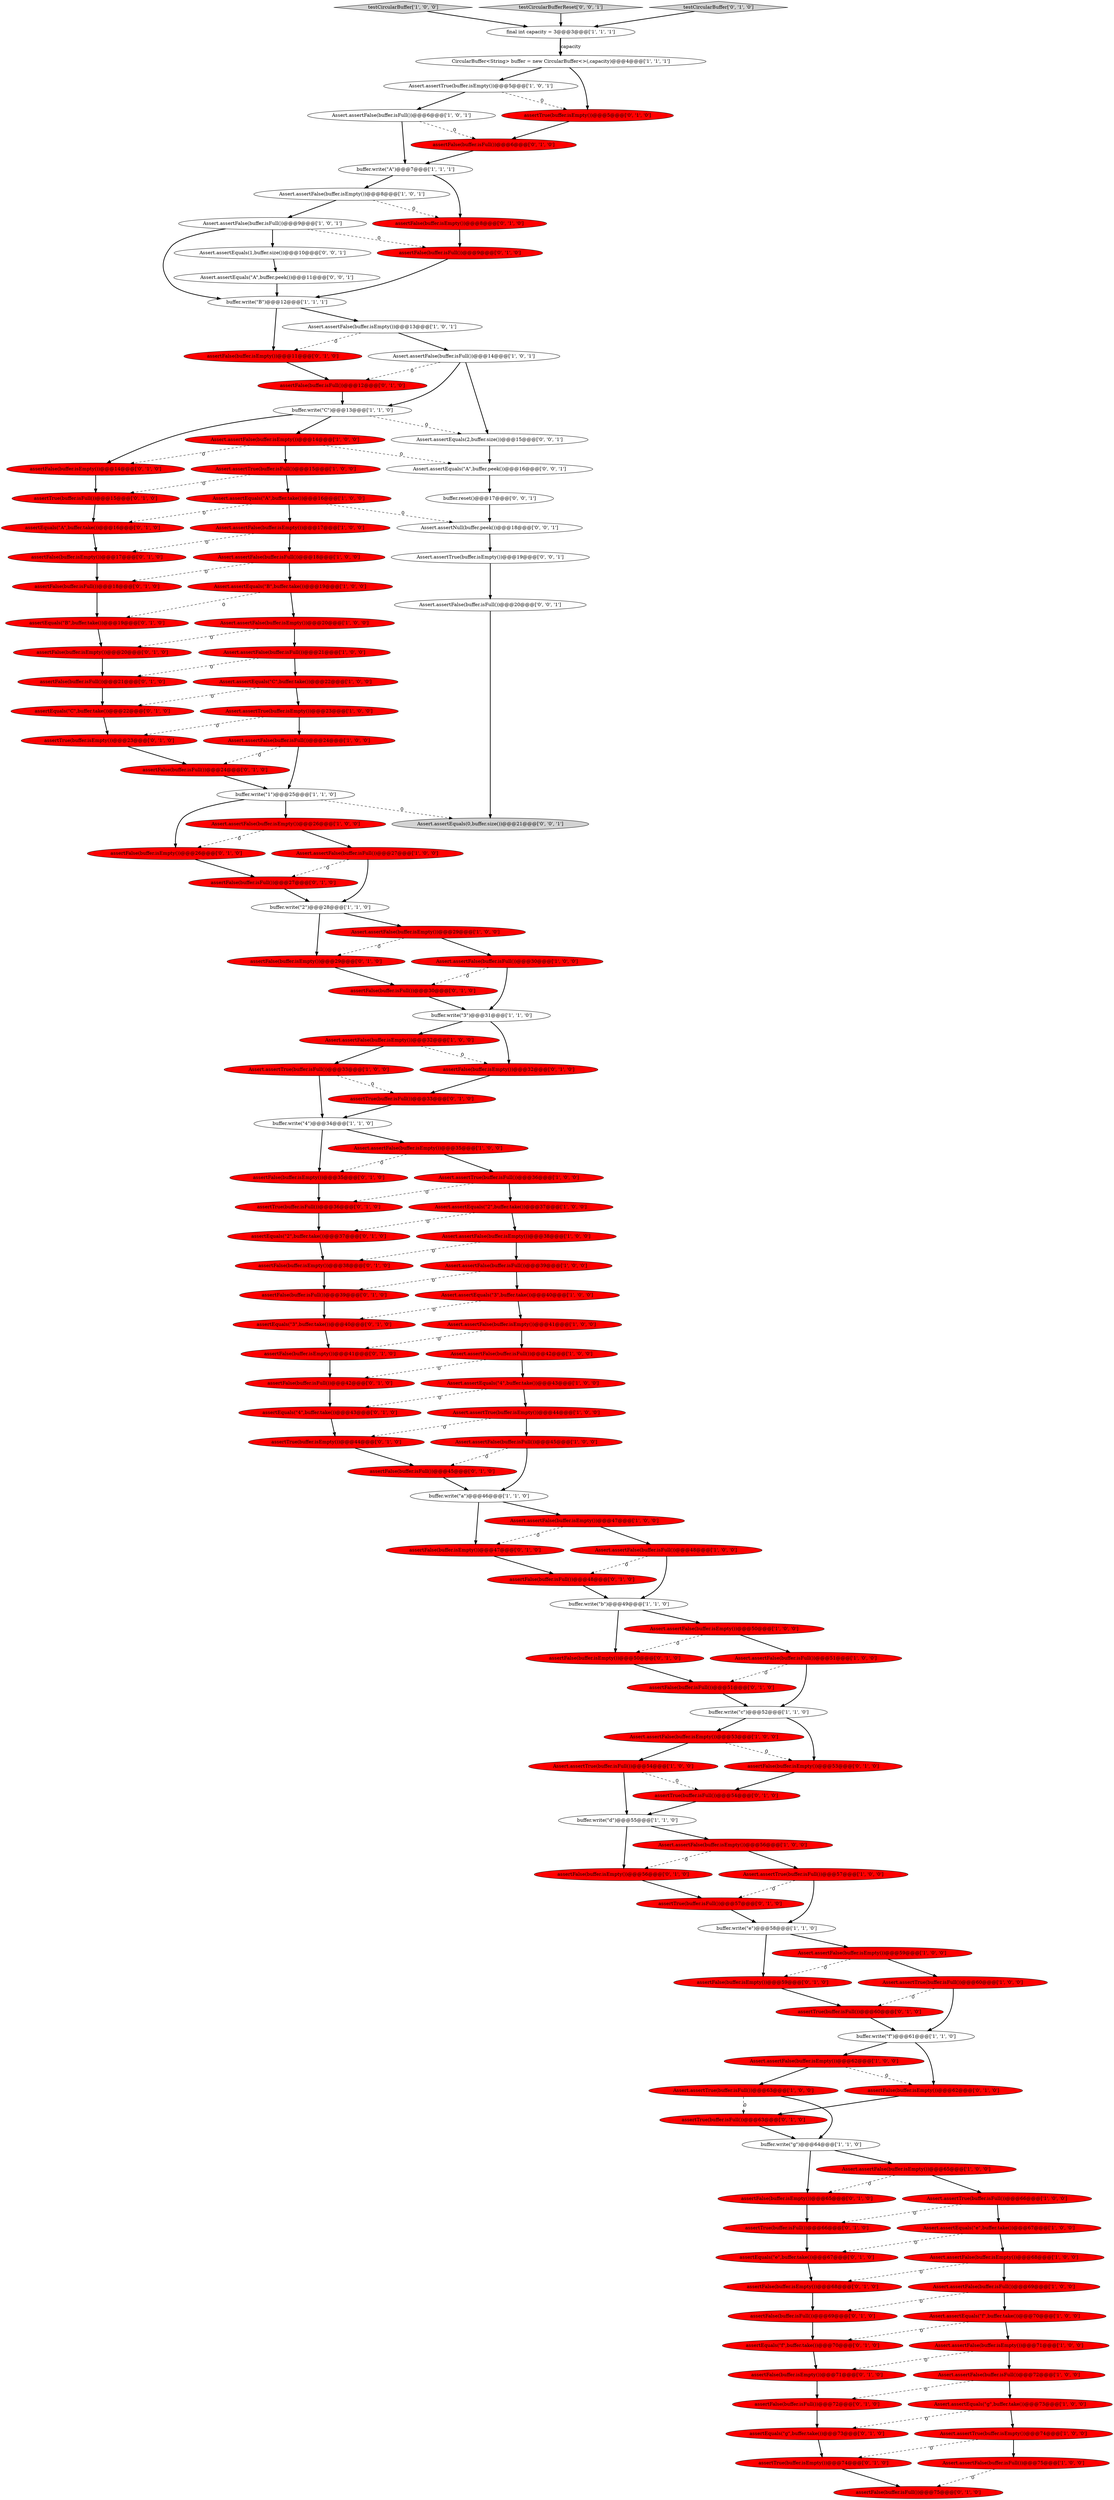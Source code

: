 digraph {
130 [style = filled, label = "assertTrue(buffer.isFull())@@@54@@@['0', '1', '0']", fillcolor = red, shape = ellipse image = "AAA1AAABBB2BBB"];
25 [style = filled, label = "Assert.assertTrue(buffer.isFull())@@@66@@@['1', '0', '0']", fillcolor = red, shape = ellipse image = "AAA1AAABBB1BBB"];
83 [style = filled, label = "assertFalse(buffer.isEmpty())@@@59@@@['0', '1', '0']", fillcolor = red, shape = ellipse image = "AAA1AAABBB2BBB"];
110 [style = filled, label = "assertFalse(buffer.isEmpty())@@@38@@@['0', '1', '0']", fillcolor = red, shape = ellipse image = "AAA1AAABBB2BBB"];
35 [style = filled, label = "Assert.assertFalse(buffer.isEmpty())@@@32@@@['1', '0', '0']", fillcolor = red, shape = ellipse image = "AAA1AAABBB1BBB"];
133 [style = filled, label = "Assert.assertEquals(2,buffer.size())@@@15@@@['0', '0', '1']", fillcolor = white, shape = ellipse image = "AAA0AAABBB3BBB"];
69 [style = filled, label = "Assert.assertTrue(buffer.isEmpty())@@@44@@@['1', '0', '0']", fillcolor = red, shape = ellipse image = "AAA1AAABBB1BBB"];
61 [style = filled, label = "buffer.write(\"1\")@@@25@@@['1', '1', '0']", fillcolor = white, shape = ellipse image = "AAA0AAABBB1BBB"];
72 [style = filled, label = "Assert.assertTrue(buffer.isEmpty())@@@5@@@['1', '0', '1']", fillcolor = white, shape = ellipse image = "AAA0AAABBB1BBB"];
81 [style = filled, label = "assertTrue(buffer.isFull())@@@33@@@['0', '1', '0']", fillcolor = red, shape = ellipse image = "AAA1AAABBB2BBB"];
46 [style = filled, label = "Assert.assertFalse(buffer.isEmpty())@@@14@@@['1', '0', '0']", fillcolor = red, shape = ellipse image = "AAA1AAABBB1BBB"];
5 [style = filled, label = "Assert.assertTrue(buffer.isFull())@@@15@@@['1', '0', '0']", fillcolor = red, shape = ellipse image = "AAA1AAABBB1BBB"];
68 [style = filled, label = "Assert.assertFalse(buffer.isEmpty())@@@41@@@['1', '0', '0']", fillcolor = red, shape = ellipse image = "AAA1AAABBB1BBB"];
77 [style = filled, label = "assertFalse(buffer.isEmpty())@@@35@@@['0', '1', '0']", fillcolor = red, shape = ellipse image = "AAA1AAABBB2BBB"];
42 [style = filled, label = "buffer.write(\"a\")@@@46@@@['1', '1', '0']", fillcolor = white, shape = ellipse image = "AAA0AAABBB1BBB"];
90 [style = filled, label = "assertFalse(buffer.isEmpty())@@@65@@@['0', '1', '0']", fillcolor = red, shape = ellipse image = "AAA1AAABBB2BBB"];
113 [style = filled, label = "assertFalse(buffer.isFull())@@@51@@@['0', '1', '0']", fillcolor = red, shape = ellipse image = "AAA1AAABBB2BBB"];
87 [style = filled, label = "assertTrue(buffer.isFull())@@@36@@@['0', '1', '0']", fillcolor = red, shape = ellipse image = "AAA1AAABBB2BBB"];
117 [style = filled, label = "assertFalse(buffer.isEmpty())@@@14@@@['0', '1', '0']", fillcolor = red, shape = ellipse image = "AAA1AAABBB2BBB"];
57 [style = filled, label = "Assert.assertTrue(buffer.isFull())@@@54@@@['1', '0', '0']", fillcolor = red, shape = ellipse image = "AAA1AAABBB1BBB"];
67 [style = filled, label = "Assert.assertFalse(buffer.isEmpty())@@@71@@@['1', '0', '0']", fillcolor = red, shape = ellipse image = "AAA1AAABBB1BBB"];
27 [style = filled, label = "buffer.write(\"C\")@@@13@@@['1', '1', '0']", fillcolor = white, shape = ellipse image = "AAA0AAABBB1BBB"];
39 [style = filled, label = "Assert.assertFalse(buffer.isEmpty())@@@68@@@['1', '0', '0']", fillcolor = red, shape = ellipse image = "AAA1AAABBB1BBB"];
15 [style = filled, label = "Assert.assertFalse(buffer.isEmpty())@@@65@@@['1', '0', '0']", fillcolor = red, shape = ellipse image = "AAA1AAABBB1BBB"];
102 [style = filled, label = "assertFalse(buffer.isFull())@@@69@@@['0', '1', '0']", fillcolor = red, shape = ellipse image = "AAA1AAABBB2BBB"];
43 [style = filled, label = "Assert.assertFalse(buffer.isEmpty())@@@26@@@['1', '0', '0']", fillcolor = red, shape = ellipse image = "AAA1AAABBB1BBB"];
78 [style = filled, label = "assertTrue(buffer.isEmpty())@@@44@@@['0', '1', '0']", fillcolor = red, shape = ellipse image = "AAA1AAABBB2BBB"];
30 [style = filled, label = "testCircularBuffer['1', '0', '0']", fillcolor = lightgray, shape = diamond image = "AAA0AAABBB1BBB"];
64 [style = filled, label = "Assert.assertFalse(buffer.isEmpty())@@@8@@@['1', '0', '1']", fillcolor = white, shape = ellipse image = "AAA0AAABBB1BBB"];
119 [style = filled, label = "assertEquals(\"2\",buffer.take())@@@37@@@['0', '1', '0']", fillcolor = red, shape = ellipse image = "AAA1AAABBB2BBB"];
136 [style = filled, label = "testCircularBufferReset['0', '0', '1']", fillcolor = lightgray, shape = diamond image = "AAA0AAABBB3BBB"];
74 [style = filled, label = "assertFalse(buffer.isEmpty())@@@11@@@['0', '1', '0']", fillcolor = red, shape = ellipse image = "AAA1AAABBB2BBB"];
73 [style = filled, label = "Assert.assertFalse(buffer.isFull())@@@48@@@['1', '0', '0']", fillcolor = red, shape = ellipse image = "AAA1AAABBB1BBB"];
92 [style = filled, label = "assertFalse(buffer.isEmpty())@@@50@@@['0', '1', '0']", fillcolor = red, shape = ellipse image = "AAA1AAABBB2BBB"];
98 [style = filled, label = "assertFalse(buffer.isFull())@@@48@@@['0', '1', '0']", fillcolor = red, shape = ellipse image = "AAA1AAABBB2BBB"];
41 [style = filled, label = "Assert.assertFalse(buffer.isEmpty())@@@62@@@['1', '0', '0']", fillcolor = red, shape = ellipse image = "AAA1AAABBB1BBB"];
101 [style = filled, label = "assertFalse(buffer.isFull())@@@27@@@['0', '1', '0']", fillcolor = red, shape = ellipse image = "AAA1AAABBB2BBB"];
134 [style = filled, label = "Assert.assertEquals(0,buffer.size())@@@21@@@['0', '0', '1']", fillcolor = lightgray, shape = ellipse image = "AAA0AAABBB3BBB"];
51 [style = filled, label = "buffer.write(\"c\")@@@52@@@['1', '1', '0']", fillcolor = white, shape = ellipse image = "AAA0AAABBB1BBB"];
126 [style = filled, label = "assertFalse(buffer.isFull())@@@9@@@['0', '1', '0']", fillcolor = red, shape = ellipse image = "AAA1AAABBB2BBB"];
84 [style = filled, label = "assertFalse(buffer.isFull())@@@45@@@['0', '1', '0']", fillcolor = red, shape = ellipse image = "AAA1AAABBB2BBB"];
17 [style = filled, label = "buffer.write(\"f\")@@@61@@@['1', '1', '0']", fillcolor = white, shape = ellipse image = "AAA0AAABBB1BBB"];
131 [style = filled, label = "assertTrue(buffer.isEmpty())@@@23@@@['0', '1', '0']", fillcolor = red, shape = ellipse image = "AAA1AAABBB2BBB"];
114 [style = filled, label = "testCircularBuffer['0', '1', '0']", fillcolor = lightgray, shape = diamond image = "AAA0AAABBB2BBB"];
3 [style = filled, label = "buffer.write(\"2\")@@@28@@@['1', '1', '0']", fillcolor = white, shape = ellipse image = "AAA0AAABBB1BBB"];
105 [style = filled, label = "assertEquals(\"e\",buffer.take())@@@67@@@['0', '1', '0']", fillcolor = red, shape = ellipse image = "AAA1AAABBB2BBB"];
125 [style = filled, label = "assertFalse(buffer.isFull())@@@75@@@['0', '1', '0']", fillcolor = red, shape = ellipse image = "AAA1AAABBB2BBB"];
129 [style = filled, label = "assertFalse(buffer.isFull())@@@12@@@['0', '1', '0']", fillcolor = red, shape = ellipse image = "AAA1AAABBB2BBB"];
106 [style = filled, label = "assertFalse(buffer.isFull())@@@18@@@['0', '1', '0']", fillcolor = red, shape = ellipse image = "AAA1AAABBB2BBB"];
99 [style = filled, label = "assertEquals(\"g\",buffer.take())@@@73@@@['0', '1', '0']", fillcolor = red, shape = ellipse image = "AAA1AAABBB2BBB"];
26 [style = filled, label = "Assert.assertFalse(buffer.isFull())@@@39@@@['1', '0', '0']", fillcolor = red, shape = ellipse image = "AAA1AAABBB1BBB"];
71 [style = filled, label = "Assert.assertEquals(\"C\",buffer.take())@@@22@@@['1', '0', '0']", fillcolor = red, shape = ellipse image = "AAA1AAABBB1BBB"];
58 [style = filled, label = "Assert.assertFalse(buffer.isFull())@@@6@@@['1', '0', '1']", fillcolor = white, shape = ellipse image = "AAA0AAABBB1BBB"];
8 [style = filled, label = "final int capacity = 3@@@3@@@['1', '1', '1']", fillcolor = white, shape = ellipse image = "AAA0AAABBB1BBB"];
96 [style = filled, label = "assertTrue(buffer.isEmpty())@@@5@@@['0', '1', '0']", fillcolor = red, shape = ellipse image = "AAA1AAABBB2BBB"];
9 [style = filled, label = "Assert.assertFalse(buffer.isFull())@@@18@@@['1', '0', '0']", fillcolor = red, shape = ellipse image = "AAA1AAABBB1BBB"];
62 [style = filled, label = "Assert.assertFalse(buffer.isFull())@@@42@@@['1', '0', '0']", fillcolor = red, shape = ellipse image = "AAA1AAABBB1BBB"];
116 [style = filled, label = "assertFalse(buffer.isFull())@@@24@@@['0', '1', '0']", fillcolor = red, shape = ellipse image = "AAA1AAABBB2BBB"];
141 [style = filled, label = "Assert.assertEquals(\"A\",buffer.peek())@@@11@@@['0', '0', '1']", fillcolor = white, shape = ellipse image = "AAA0AAABBB3BBB"];
109 [style = filled, label = "assertFalse(buffer.isEmpty())@@@26@@@['0', '1', '0']", fillcolor = red, shape = ellipse image = "AAA1AAABBB2BBB"];
48 [style = filled, label = "Assert.assertFalse(buffer.isEmpty())@@@13@@@['1', '0', '1']", fillcolor = white, shape = ellipse image = "AAA0AAABBB1BBB"];
120 [style = filled, label = "assertEquals(\"A\",buffer.take())@@@16@@@['0', '1', '0']", fillcolor = red, shape = ellipse image = "AAA1AAABBB2BBB"];
56 [style = filled, label = "buffer.write(\"b\")@@@49@@@['1', '1', '0']", fillcolor = white, shape = ellipse image = "AAA0AAABBB1BBB"];
22 [style = filled, label = "Assert.assertFalse(buffer.isFull())@@@30@@@['1', '0', '0']", fillcolor = red, shape = ellipse image = "AAA1AAABBB1BBB"];
12 [style = filled, label = "Assert.assertEquals(\"4\",buffer.take())@@@43@@@['1', '0', '0']", fillcolor = red, shape = ellipse image = "AAA1AAABBB1BBB"];
85 [style = filled, label = "assertFalse(buffer.isFull())@@@39@@@['0', '1', '0']", fillcolor = red, shape = ellipse image = "AAA1AAABBB2BBB"];
132 [style = filled, label = "Assert.assertTrue(buffer.isEmpty())@@@19@@@['0', '0', '1']", fillcolor = white, shape = ellipse image = "AAA0AAABBB3BBB"];
50 [style = filled, label = "Assert.assertTrue(buffer.isFull())@@@33@@@['1', '0', '0']", fillcolor = red, shape = ellipse image = "AAA1AAABBB1BBB"];
1 [style = filled, label = "Assert.assertFalse(buffer.isFull())@@@72@@@['1', '0', '0']", fillcolor = red, shape = ellipse image = "AAA1AAABBB1BBB"];
14 [style = filled, label = "Assert.assertFalse(buffer.isFull())@@@9@@@['1', '0', '1']", fillcolor = white, shape = ellipse image = "AAA0AAABBB1BBB"];
82 [style = filled, label = "assertEquals(\"4\",buffer.take())@@@43@@@['0', '1', '0']", fillcolor = red, shape = ellipse image = "AAA1AAABBB2BBB"];
54 [style = filled, label = "buffer.write(\"B\")@@@12@@@['1', '1', '1']", fillcolor = white, shape = ellipse image = "AAA0AAABBB1BBB"];
63 [style = filled, label = "Assert.assertTrue(buffer.isFull())@@@57@@@['1', '0', '0']", fillcolor = red, shape = ellipse image = "AAA1AAABBB1BBB"];
91 [style = filled, label = "assertFalse(buffer.isEmpty())@@@29@@@['0', '1', '0']", fillcolor = red, shape = ellipse image = "AAA1AAABBB2BBB"];
38 [style = filled, label = "Assert.assertEquals(\"B\",buffer.take())@@@19@@@['1', '0', '0']", fillcolor = red, shape = ellipse image = "AAA1AAABBB1BBB"];
53 [style = filled, label = "buffer.write(\"4\")@@@34@@@['1', '1', '0']", fillcolor = white, shape = ellipse image = "AAA0AAABBB1BBB"];
47 [style = filled, label = "Assert.assertFalse(buffer.isEmpty())@@@53@@@['1', '0', '0']", fillcolor = red, shape = ellipse image = "AAA1AAABBB1BBB"];
18 [style = filled, label = "Assert.assertFalse(buffer.isFull())@@@27@@@['1', '0', '0']", fillcolor = red, shape = ellipse image = "AAA1AAABBB1BBB"];
4 [style = filled, label = "Assert.assertTrue(buffer.isFull())@@@60@@@['1', '0', '0']", fillcolor = red, shape = ellipse image = "AAA1AAABBB1BBB"];
34 [style = filled, label = "Assert.assertFalse(buffer.isEmpty())@@@29@@@['1', '0', '0']", fillcolor = red, shape = ellipse image = "AAA1AAABBB1BBB"];
123 [style = filled, label = "assertFalse(buffer.isEmpty())@@@17@@@['0', '1', '0']", fillcolor = red, shape = ellipse image = "AAA1AAABBB2BBB"];
108 [style = filled, label = "assertFalse(buffer.isFull())@@@6@@@['0', '1', '0']", fillcolor = red, shape = ellipse image = "AAA1AAABBB2BBB"];
16 [style = filled, label = "buffer.write(\"e\")@@@58@@@['1', '1', '0']", fillcolor = white, shape = ellipse image = "AAA0AAABBB1BBB"];
60 [style = filled, label = "Assert.assertEquals(\"f\",buffer.take())@@@70@@@['1', '0', '0']", fillcolor = red, shape = ellipse image = "AAA1AAABBB1BBB"];
124 [style = filled, label = "assertTrue(buffer.isFull())@@@63@@@['0', '1', '0']", fillcolor = red, shape = ellipse image = "AAA1AAABBB2BBB"];
33 [style = filled, label = "Assert.assertTrue(buffer.isFull())@@@36@@@['1', '0', '0']", fillcolor = red, shape = ellipse image = "AAA1AAABBB1BBB"];
86 [style = filled, label = "assertEquals(\"B\",buffer.take())@@@19@@@['0', '1', '0']", fillcolor = red, shape = ellipse image = "AAA1AAABBB2BBB"];
44 [style = filled, label = "Assert.assertFalse(buffer.isFull())@@@21@@@['1', '0', '0']", fillcolor = red, shape = ellipse image = "AAA1AAABBB1BBB"];
75 [style = filled, label = "assertFalse(buffer.isEmpty())@@@68@@@['0', '1', '0']", fillcolor = red, shape = ellipse image = "AAA1AAABBB2BBB"];
31 [style = filled, label = "Assert.assertFalse(buffer.isFull())@@@24@@@['1', '0', '0']", fillcolor = red, shape = ellipse image = "AAA1AAABBB1BBB"];
103 [style = filled, label = "assertFalse(buffer.isEmpty())@@@8@@@['0', '1', '0']", fillcolor = red, shape = ellipse image = "AAA1AAABBB2BBB"];
28 [style = filled, label = "Assert.assertEquals(\"e\",buffer.take())@@@67@@@['1', '0', '0']", fillcolor = red, shape = ellipse image = "AAA1AAABBB1BBB"];
20 [style = filled, label = "buffer.write(\"g\")@@@64@@@['1', '1', '0']", fillcolor = white, shape = ellipse image = "AAA0AAABBB1BBB"];
40 [style = filled, label = "Assert.assertFalse(buffer.isFull())@@@14@@@['1', '0', '1']", fillcolor = white, shape = ellipse image = "AAA0AAABBB1BBB"];
80 [style = filled, label = "assertFalse(buffer.isFull())@@@21@@@['0', '1', '0']", fillcolor = red, shape = ellipse image = "AAA1AAABBB2BBB"];
135 [style = filled, label = "buffer.reset()@@@17@@@['0', '0', '1']", fillcolor = white, shape = ellipse image = "AAA0AAABBB3BBB"];
21 [style = filled, label = "Assert.assertFalse(buffer.isEmpty())@@@50@@@['1', '0', '0']", fillcolor = red, shape = ellipse image = "AAA1AAABBB1BBB"];
55 [style = filled, label = "Assert.assertEquals(\"2\",buffer.take())@@@37@@@['1', '0', '0']", fillcolor = red, shape = ellipse image = "AAA1AAABBB1BBB"];
111 [style = filled, label = "assertTrue(buffer.isFull())@@@66@@@['0', '1', '0']", fillcolor = red, shape = ellipse image = "AAA1AAABBB2BBB"];
93 [style = filled, label = "assertTrue(buffer.isFull())@@@57@@@['0', '1', '0']", fillcolor = red, shape = ellipse image = "AAA1AAABBB2BBB"];
115 [style = filled, label = "assertFalse(buffer.isEmpty())@@@62@@@['0', '1', '0']", fillcolor = red, shape = ellipse image = "AAA1AAABBB2BBB"];
139 [style = filled, label = "Assert.assertEquals(\"A\",buffer.peek())@@@16@@@['0', '0', '1']", fillcolor = white, shape = ellipse image = "AAA0AAABBB3BBB"];
95 [style = filled, label = "assertFalse(buffer.isEmpty())@@@41@@@['0', '1', '0']", fillcolor = red, shape = ellipse image = "AAA1AAABBB2BBB"];
19 [style = filled, label = "Assert.assertFalse(buffer.isFull())@@@45@@@['1', '0', '0']", fillcolor = red, shape = ellipse image = "AAA1AAABBB1BBB"];
128 [style = filled, label = "assertFalse(buffer.isEmpty())@@@47@@@['0', '1', '0']", fillcolor = red, shape = ellipse image = "AAA1AAABBB2BBB"];
13 [style = filled, label = "Assert.assertTrue(buffer.isFull())@@@63@@@['1', '0', '0']", fillcolor = red, shape = ellipse image = "AAA1AAABBB1BBB"];
118 [style = filled, label = "assertFalse(buffer.isEmpty())@@@32@@@['0', '1', '0']", fillcolor = red, shape = ellipse image = "AAA1AAABBB2BBB"];
10 [style = filled, label = "buffer.write(\"d\")@@@55@@@['1', '1', '0']", fillcolor = white, shape = ellipse image = "AAA0AAABBB1BBB"];
23 [style = filled, label = "buffer.write(\"3\")@@@31@@@['1', '1', '0']", fillcolor = white, shape = ellipse image = "AAA0AAABBB1BBB"];
70 [style = filled, label = "Assert.assertEquals(\"3\",buffer.take())@@@40@@@['1', '0', '0']", fillcolor = red, shape = ellipse image = "AAA1AAABBB1BBB"];
0 [style = filled, label = "Assert.assertFalse(buffer.isFull())@@@69@@@['1', '0', '0']", fillcolor = red, shape = ellipse image = "AAA1AAABBB1BBB"];
7 [style = filled, label = "Assert.assertFalse(buffer.isEmpty())@@@35@@@['1', '0', '0']", fillcolor = red, shape = ellipse image = "AAA1AAABBB1BBB"];
32 [style = filled, label = "Assert.assertFalse(buffer.isEmpty())@@@38@@@['1', '0', '0']", fillcolor = red, shape = ellipse image = "AAA1AAABBB1BBB"];
107 [style = filled, label = "assertEquals(\"3\",buffer.take())@@@40@@@['0', '1', '0']", fillcolor = red, shape = ellipse image = "AAA1AAABBB2BBB"];
137 [style = filled, label = "Assert.assertFalse(buffer.isFull())@@@20@@@['0', '0', '1']", fillcolor = white, shape = ellipse image = "AAA0AAABBB3BBB"];
65 [style = filled, label = "Assert.assertFalse(buffer.isFull())@@@75@@@['1', '0', '0']", fillcolor = red, shape = ellipse image = "AAA1AAABBB1BBB"];
127 [style = filled, label = "assertFalse(buffer.isEmpty())@@@20@@@['0', '1', '0']", fillcolor = red, shape = ellipse image = "AAA1AAABBB2BBB"];
79 [style = filled, label = "assertFalse(buffer.isEmpty())@@@56@@@['0', '1', '0']", fillcolor = red, shape = ellipse image = "AAA1AAABBB2BBB"];
52 [style = filled, label = "Assert.assertEquals(\"g\",buffer.take())@@@73@@@['1', '0', '0']", fillcolor = red, shape = ellipse image = "AAA1AAABBB1BBB"];
76 [style = filled, label = "assertFalse(buffer.isEmpty())@@@53@@@['0', '1', '0']", fillcolor = red, shape = ellipse image = "AAA1AAABBB2BBB"];
94 [style = filled, label = "assertFalse(buffer.isFull())@@@42@@@['0', '1', '0']", fillcolor = red, shape = ellipse image = "AAA1AAABBB2BBB"];
122 [style = filled, label = "assertTrue(buffer.isEmpty())@@@74@@@['0', '1', '0']", fillcolor = red, shape = ellipse image = "AAA1AAABBB2BBB"];
24 [style = filled, label = "Assert.assertFalse(buffer.isFull())@@@51@@@['1', '0', '0']", fillcolor = red, shape = ellipse image = "AAA1AAABBB1BBB"];
2 [style = filled, label = "Assert.assertFalse(buffer.isEmpty())@@@20@@@['1', '0', '0']", fillcolor = red, shape = ellipse image = "AAA1AAABBB1BBB"];
100 [style = filled, label = "assertTrue(buffer.isFull())@@@15@@@['0', '1', '0']", fillcolor = red, shape = ellipse image = "AAA1AAABBB2BBB"];
11 [style = filled, label = "Assert.assertFalse(buffer.isEmpty())@@@17@@@['1', '0', '0']", fillcolor = red, shape = ellipse image = "AAA1AAABBB1BBB"];
89 [style = filled, label = "assertTrue(buffer.isFull())@@@60@@@['0', '1', '0']", fillcolor = red, shape = ellipse image = "AAA1AAABBB2BBB"];
97 [style = filled, label = "assertFalse(buffer.isFull())@@@30@@@['0', '1', '0']", fillcolor = red, shape = ellipse image = "AAA1AAABBB2BBB"];
36 [style = filled, label = "Assert.assertFalse(buffer.isEmpty())@@@59@@@['1', '0', '0']", fillcolor = red, shape = ellipse image = "AAA1AAABBB1BBB"];
45 [style = filled, label = "buffer.write(\"A\")@@@7@@@['1', '1', '1']", fillcolor = white, shape = ellipse image = "AAA0AAABBB1BBB"];
6 [style = filled, label = "Assert.assertFalse(buffer.isEmpty())@@@47@@@['1', '0', '0']", fillcolor = red, shape = ellipse image = "AAA1AAABBB1BBB"];
88 [style = filled, label = "assertEquals(\"f\",buffer.take())@@@70@@@['0', '1', '0']", fillcolor = red, shape = ellipse image = "AAA1AAABBB2BBB"];
66 [style = filled, label = "Assert.assertTrue(buffer.isEmpty())@@@23@@@['1', '0', '0']", fillcolor = red, shape = ellipse image = "AAA1AAABBB1BBB"];
59 [style = filled, label = "CircularBuffer<String> buffer = new CircularBuffer<>(,capacity)@@@4@@@['1', '1', '1']", fillcolor = white, shape = ellipse image = "AAA0AAABBB1BBB"];
121 [style = filled, label = "assertFalse(buffer.isEmpty())@@@71@@@['0', '1', '0']", fillcolor = red, shape = ellipse image = "AAA1AAABBB2BBB"];
138 [style = filled, label = "Assert.assertNull(buffer.peek())@@@18@@@['0', '0', '1']", fillcolor = white, shape = ellipse image = "AAA0AAABBB3BBB"];
49 [style = filled, label = "Assert.assertTrue(buffer.isEmpty())@@@74@@@['1', '0', '0']", fillcolor = red, shape = ellipse image = "AAA1AAABBB1BBB"];
140 [style = filled, label = "Assert.assertEquals(1,buffer.size())@@@10@@@['0', '0', '1']", fillcolor = white, shape = ellipse image = "AAA0AAABBB3BBB"];
29 [style = filled, label = "Assert.assertEquals(\"A\",buffer.take())@@@16@@@['1', '0', '0']", fillcolor = red, shape = ellipse image = "AAA1AAABBB1BBB"];
112 [style = filled, label = "assertEquals(\"C\",buffer.take())@@@22@@@['0', '1', '0']", fillcolor = red, shape = ellipse image = "AAA1AAABBB2BBB"];
104 [style = filled, label = "assertFalse(buffer.isFull())@@@72@@@['0', '1', '0']", fillcolor = red, shape = ellipse image = "AAA1AAABBB2BBB"];
37 [style = filled, label = "Assert.assertFalse(buffer.isEmpty())@@@56@@@['1', '0', '0']", fillcolor = red, shape = ellipse image = "AAA1AAABBB1BBB"];
44->71 [style = bold, label=""];
22->97 [style = dashed, label="0"];
90->111 [style = bold, label=""];
18->3 [style = bold, label=""];
108->45 [style = bold, label=""];
111->105 [style = bold, label=""];
12->82 [style = dashed, label="0"];
61->43 [style = bold, label=""];
141->54 [style = bold, label=""];
46->5 [style = bold, label=""];
15->25 [style = bold, label=""];
114->8 [style = bold, label=""];
31->61 [style = bold, label=""];
57->130 [style = dashed, label="0"];
86->127 [style = bold, label=""];
104->99 [style = bold, label=""];
48->74 [style = dashed, label="0"];
21->24 [style = bold, label=""];
85->107 [style = bold, label=""];
62->94 [style = dashed, label="0"];
27->133 [style = dashed, label="0"];
67->1 [style = bold, label=""];
43->18 [style = bold, label=""];
14->140 [style = bold, label=""];
11->9 [style = bold, label=""];
61->109 [style = bold, label=""];
3->34 [style = bold, label=""];
11->123 [style = dashed, label="0"];
35->50 [style = bold, label=""];
43->109 [style = dashed, label="0"];
107->95 [style = bold, label=""];
2->44 [style = bold, label=""];
51->47 [style = bold, label=""];
66->31 [style = bold, label=""];
70->68 [style = bold, label=""];
126->54 [style = bold, label=""];
10->79 [style = bold, label=""];
136->8 [style = bold, label=""];
30->8 [style = bold, label=""];
73->56 [style = bold, label=""];
9->38 [style = bold, label=""];
45->64 [style = bold, label=""];
112->131 [style = bold, label=""];
20->15 [style = bold, label=""];
51->76 [style = bold, label=""];
93->16 [style = bold, label=""];
41->13 [style = bold, label=""];
55->119 [style = dashed, label="0"];
15->90 [style = dashed, label="0"];
16->83 [style = bold, label=""];
47->76 [style = dashed, label="0"];
50->81 [style = dashed, label="0"];
5->29 [style = bold, label=""];
19->42 [style = bold, label=""];
25->28 [style = bold, label=""];
21->92 [style = dashed, label="0"];
1->104 [style = dashed, label="0"];
17->41 [style = bold, label=""];
36->4 [style = bold, label=""];
20->90 [style = bold, label=""];
77->87 [style = bold, label=""];
46->139 [style = dashed, label="0"];
61->134 [style = dashed, label="0"];
133->139 [style = bold, label=""];
137->134 [style = bold, label=""];
27->117 [style = bold, label=""];
118->81 [style = bold, label=""];
42->128 [style = bold, label=""];
22->23 [style = bold, label=""];
32->26 [style = bold, label=""];
26->70 [style = bold, label=""];
99->122 [style = bold, label=""];
44->80 [style = dashed, label="0"];
28->105 [style = dashed, label="0"];
6->128 [style = dashed, label="0"];
38->2 [style = bold, label=""];
23->35 [style = bold, label=""];
66->131 [style = dashed, label="0"];
47->57 [style = bold, label=""];
7->33 [style = bold, label=""];
102->88 [style = bold, label=""];
123->106 [style = bold, label=""];
19->84 [style = dashed, label="0"];
84->42 [style = bold, label=""];
75->102 [style = bold, label=""];
37->79 [style = dashed, label="0"];
27->46 [style = bold, label=""];
40->133 [style = bold, label=""];
132->137 [style = bold, label=""];
54->74 [style = bold, label=""];
81->53 [style = bold, label=""];
76->130 [style = bold, label=""];
56->21 [style = bold, label=""];
65->125 [style = dashed, label="0"];
103->126 [style = bold, label=""];
87->119 [style = bold, label=""];
130->10 [style = bold, label=""];
56->92 [style = bold, label=""];
34->91 [style = dashed, label="0"];
37->63 [style = bold, label=""];
105->75 [style = bold, label=""];
89->17 [style = bold, label=""];
64->14 [style = bold, label=""];
55->32 [style = bold, label=""];
63->16 [style = bold, label=""];
23->118 [style = bold, label=""];
98->56 [style = bold, label=""];
68->95 [style = dashed, label="0"];
29->11 [style = bold, label=""];
116->61 [style = bold, label=""];
32->110 [style = dashed, label="0"];
110->85 [style = bold, label=""];
83->89 [style = bold, label=""];
2->127 [style = dashed, label="0"];
24->51 [style = bold, label=""];
16->36 [style = bold, label=""];
97->23 [style = bold, label=""];
35->118 [style = dashed, label="0"];
4->17 [style = bold, label=""];
1->52 [style = bold, label=""];
40->129 [style = dashed, label="0"];
78->84 [style = bold, label=""];
28->39 [style = bold, label=""];
74->129 [style = bold, label=""];
33->55 [style = bold, label=""];
29->120 [style = dashed, label="0"];
59->72 [style = bold, label=""];
64->103 [style = dashed, label="0"];
49->65 [style = bold, label=""];
8->59 [style = bold, label=""];
140->141 [style = bold, label=""];
45->103 [style = bold, label=""];
70->107 [style = dashed, label="0"];
33->87 [style = dashed, label="0"];
124->20 [style = bold, label=""];
67->121 [style = dashed, label="0"];
63->93 [style = dashed, label="0"];
12->69 [style = bold, label=""];
91->97 [style = bold, label=""];
138->132 [style = bold, label=""];
119->110 [style = bold, label=""];
17->115 [style = bold, label=""];
82->78 [style = bold, label=""];
29->138 [style = dashed, label="0"];
113->51 [style = bold, label=""];
25->111 [style = dashed, label="0"];
120->123 [style = bold, label=""];
36->83 [style = dashed, label="0"];
40->27 [style = bold, label=""];
88->121 [style = bold, label=""];
135->138 [style = bold, label=""];
38->86 [style = dashed, label="0"];
131->116 [style = bold, label=""];
24->113 [style = dashed, label="0"];
106->86 [style = bold, label=""];
115->124 [style = bold, label=""];
52->99 [style = dashed, label="0"];
92->113 [style = bold, label=""];
26->85 [style = dashed, label="0"];
71->66 [style = bold, label=""];
18->101 [style = dashed, label="0"];
53->77 [style = bold, label=""];
109->101 [style = bold, label=""];
10->37 [style = bold, label=""];
39->75 [style = dashed, label="0"];
5->100 [style = dashed, label="0"];
6->73 [style = bold, label=""];
4->89 [style = dashed, label="0"];
100->120 [style = bold, label=""];
73->98 [style = dashed, label="0"];
41->115 [style = dashed, label="0"];
129->27 [style = bold, label=""];
52->49 [style = bold, label=""];
68->62 [style = bold, label=""];
117->100 [style = bold, label=""];
14->126 [style = dashed, label="0"];
60->88 [style = dashed, label="0"];
94->82 [style = bold, label=""];
31->116 [style = dashed, label="0"];
54->48 [style = bold, label=""];
0->102 [style = dashed, label="0"];
139->135 [style = bold, label=""];
59->96 [style = bold, label=""];
46->117 [style = dashed, label="0"];
48->40 [style = bold, label=""];
34->22 [style = bold, label=""];
49->122 [style = dashed, label="0"];
14->54 [style = bold, label=""];
95->94 [style = bold, label=""];
71->112 [style = dashed, label="0"];
7->77 [style = dashed, label="0"];
13->124 [style = dashed, label="0"];
60->67 [style = bold, label=""];
39->0 [style = bold, label=""];
0->60 [style = bold, label=""];
53->7 [style = bold, label=""];
62->12 [style = bold, label=""];
42->6 [style = bold, label=""];
101->3 [style = bold, label=""];
128->98 [style = bold, label=""];
122->125 [style = bold, label=""];
72->58 [style = bold, label=""];
69->78 [style = dashed, label="0"];
58->45 [style = bold, label=""];
3->91 [style = bold, label=""];
96->108 [style = bold, label=""];
72->96 [style = dashed, label="0"];
121->104 [style = bold, label=""];
57->10 [style = bold, label=""];
8->59 [style = solid, label="capacity"];
127->80 [style = bold, label=""];
79->93 [style = bold, label=""];
58->108 [style = dashed, label="0"];
50->53 [style = bold, label=""];
80->112 [style = bold, label=""];
9->106 [style = dashed, label="0"];
69->19 [style = bold, label=""];
13->20 [style = bold, label=""];
}
